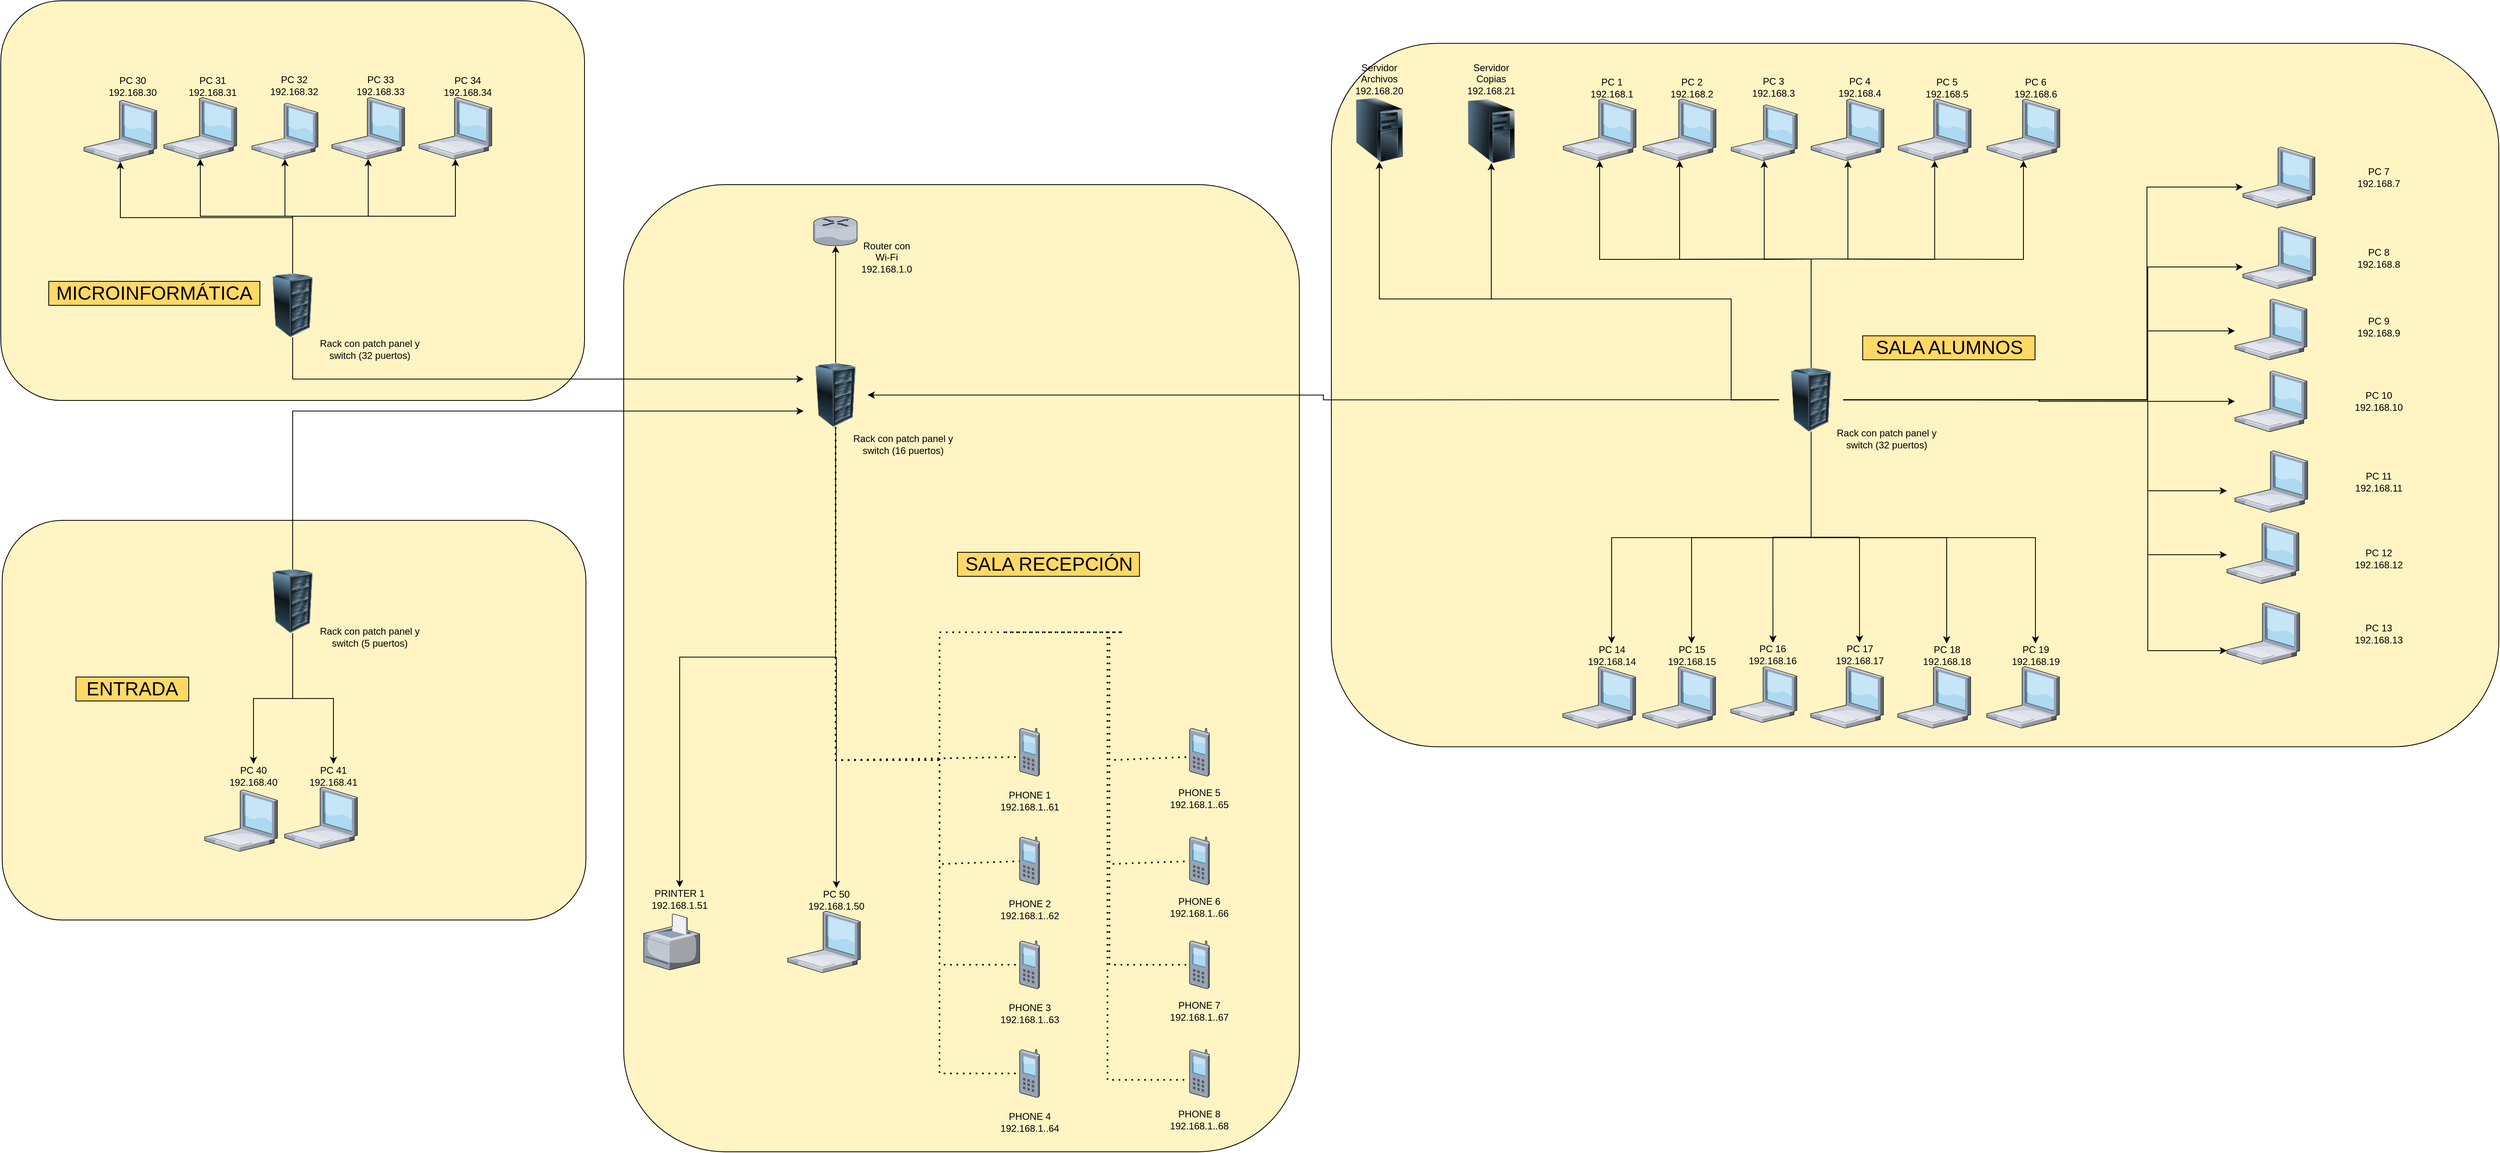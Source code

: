 <mxfile version="22.1.17" type="device">
  <diagram name="Page-1" id="822b0af5-4adb-64df-f703-e8dfc1f81529">
    <mxGraphModel dx="7616" dy="3286" grid="1" gridSize="10" guides="1" tooltips="1" connect="1" arrows="1" fold="1" page="1" pageScale="1" pageWidth="1100" pageHeight="850" background="none" math="0" shadow="0">
      <root>
        <mxCell id="0" />
        <mxCell id="1" parent="0" />
        <mxCell id="_vD9ttKoIvzyoLe7udzj-209" value="" style="rounded=1;whiteSpace=wrap;html=1;fillColor=#FFF4C3;" vertex="1" parent="1">
          <mxGeometry x="90" y="-176.75" width="1460" height="880" as="geometry" />
        </mxCell>
        <mxCell id="_vD9ttKoIvzyoLe7udzj-208" value="" style="rounded=1;whiteSpace=wrap;html=1;fillColor=#FFF4C3;" vertex="1" parent="1">
          <mxGeometry x="-795" width="845" height="1210" as="geometry" />
        </mxCell>
        <mxCell id="_vD9ttKoIvzyoLe7udzj-206" value="" style="rounded=1;whiteSpace=wrap;html=1;fillColor=#FFF4C3;" vertex="1" parent="1">
          <mxGeometry x="-1572.27" y="420" width="730" height="500" as="geometry" />
        </mxCell>
        <mxCell id="_vD9ttKoIvzyoLe7udzj-204" value="" style="rounded=1;whiteSpace=wrap;html=1;fillColor=#FFF4C3;" vertex="1" parent="1">
          <mxGeometry x="-1574" y="-230" width="730" height="500" as="geometry" />
        </mxCell>
        <mxCell id="_vD9ttKoIvzyoLe7udzj-10" value="" style="verticalLabelPosition=bottom;sketch=0;aspect=fixed;html=1;verticalAlign=top;strokeColor=none;align=center;outlineConnect=0;shape=mxgraph.citrix.laptop_1;" vertex="1" parent="1">
          <mxGeometry x="380" y="-107" width="91" height="77" as="geometry" />
        </mxCell>
        <mxCell id="_vD9ttKoIvzyoLe7udzj-11" value="" style="verticalLabelPosition=bottom;sketch=0;aspect=fixed;html=1;verticalAlign=top;strokeColor=none;align=center;outlineConnect=0;shape=mxgraph.citrix.laptop_1;" vertex="1" parent="1">
          <mxGeometry x="480" y="-107" width="91" height="77" as="geometry" />
        </mxCell>
        <mxCell id="_vD9ttKoIvzyoLe7udzj-12" value="" style="verticalLabelPosition=bottom;sketch=0;aspect=fixed;html=1;verticalAlign=top;strokeColor=none;align=center;outlineConnect=0;shape=mxgraph.citrix.laptop_1;" vertex="1" parent="1">
          <mxGeometry x="690" y="-107" width="91" height="77" as="geometry" />
        </mxCell>
        <mxCell id="_vD9ttKoIvzyoLe7udzj-13" value="" style="verticalLabelPosition=bottom;sketch=0;aspect=fixed;html=1;verticalAlign=top;strokeColor=none;align=center;outlineConnect=0;shape=mxgraph.citrix.laptop_1;" vertex="1" parent="1">
          <mxGeometry x="590" y="-100" width="82.73" height="70" as="geometry" />
        </mxCell>
        <mxCell id="_vD9ttKoIvzyoLe7udzj-14" value="" style="verticalLabelPosition=bottom;sketch=0;aspect=fixed;html=1;verticalAlign=top;strokeColor=none;align=center;outlineConnect=0;shape=mxgraph.citrix.laptop_1;" vertex="1" parent="1">
          <mxGeometry x="799" y="-107" width="91" height="77" as="geometry" />
        </mxCell>
        <mxCell id="_vD9ttKoIvzyoLe7udzj-15" value="" style="verticalLabelPosition=bottom;sketch=0;aspect=fixed;html=1;verticalAlign=top;strokeColor=none;align=center;outlineConnect=0;shape=mxgraph.citrix.laptop_1;" vertex="1" parent="1">
          <mxGeometry x="910" y="-107" width="91" height="77" as="geometry" />
        </mxCell>
        <mxCell id="_vD9ttKoIvzyoLe7udzj-16" value="" style="verticalLabelPosition=bottom;sketch=0;aspect=fixed;html=1;verticalAlign=top;strokeColor=none;align=center;outlineConnect=0;shape=mxgraph.citrix.laptop_1;" vertex="1" parent="1">
          <mxGeometry x="1220" y="143" width="90" height="76.15" as="geometry" />
        </mxCell>
        <mxCell id="_vD9ttKoIvzyoLe7udzj-17" value="" style="verticalLabelPosition=bottom;sketch=0;aspect=fixed;html=1;verticalAlign=top;strokeColor=none;align=center;outlineConnect=0;shape=mxgraph.citrix.laptop_1;" vertex="1" parent="1">
          <mxGeometry x="1230" y="53" width="91" height="77" as="geometry" />
        </mxCell>
        <mxCell id="_vD9ttKoIvzyoLe7udzj-18" value="" style="verticalLabelPosition=bottom;sketch=0;aspect=fixed;html=1;verticalAlign=top;strokeColor=none;align=center;outlineConnect=0;shape=mxgraph.citrix.laptop_1;" vertex="1" parent="1">
          <mxGeometry x="1230" y="-47" width="90" height="76.15" as="geometry" />
        </mxCell>
        <mxCell id="_vD9ttKoIvzyoLe7udzj-19" value="" style="verticalLabelPosition=bottom;sketch=0;aspect=fixed;html=1;verticalAlign=top;strokeColor=none;align=center;outlineConnect=0;shape=mxgraph.citrix.laptop_1;" vertex="1" parent="1">
          <mxGeometry x="1210" y="523" width="91" height="77" as="geometry" />
        </mxCell>
        <mxCell id="_vD9ttKoIvzyoLe7udzj-20" value="" style="verticalLabelPosition=bottom;sketch=0;aspect=fixed;html=1;verticalAlign=top;strokeColor=none;align=center;outlineConnect=0;shape=mxgraph.citrix.laptop_1;" vertex="1" parent="1">
          <mxGeometry x="1210" y="423" width="90" height="76.15" as="geometry" />
        </mxCell>
        <mxCell id="_vD9ttKoIvzyoLe7udzj-21" value="" style="verticalLabelPosition=bottom;sketch=0;aspect=fixed;html=1;verticalAlign=top;strokeColor=none;align=center;outlineConnect=0;shape=mxgraph.citrix.laptop_1;" vertex="1" parent="1">
          <mxGeometry x="1220" y="333" width="91" height="77" as="geometry" />
        </mxCell>
        <mxCell id="_vD9ttKoIvzyoLe7udzj-22" value="" style="verticalLabelPosition=bottom;sketch=0;aspect=fixed;html=1;verticalAlign=top;strokeColor=none;align=center;outlineConnect=0;shape=mxgraph.citrix.laptop_1;" vertex="1" parent="1">
          <mxGeometry x="1220" y="233" width="90" height="76.15" as="geometry" />
        </mxCell>
        <mxCell id="_vD9ttKoIvzyoLe7udzj-50" style="edgeStyle=orthogonalEdgeStyle;rounded=0;orthogonalLoop=1;jettySize=auto;html=1;exitX=0.5;exitY=0;exitDx=0;exitDy=0;" edge="1" parent="1" target="_vD9ttKoIvzyoLe7udzj-10">
          <mxGeometry relative="1" as="geometry">
            <mxPoint x="693.23" y="93" as="sourcePoint" />
          </mxGeometry>
        </mxCell>
        <mxCell id="_vD9ttKoIvzyoLe7udzj-51" style="edgeStyle=orthogonalEdgeStyle;rounded=0;orthogonalLoop=1;jettySize=auto;html=1;exitX=0.5;exitY=0;exitDx=0;exitDy=0;" edge="1" parent="1" target="_vD9ttKoIvzyoLe7udzj-11">
          <mxGeometry relative="1" as="geometry">
            <mxPoint x="693.23" y="93" as="sourcePoint" />
          </mxGeometry>
        </mxCell>
        <mxCell id="_vD9ttKoIvzyoLe7udzj-53" style="edgeStyle=orthogonalEdgeStyle;rounded=0;orthogonalLoop=1;jettySize=auto;html=1;exitX=0.5;exitY=0;exitDx=0;exitDy=0;" edge="1" parent="1" target="_vD9ttKoIvzyoLe7udzj-13">
          <mxGeometry relative="1" as="geometry">
            <mxPoint x="693.23" y="93" as="sourcePoint" />
          </mxGeometry>
        </mxCell>
        <mxCell id="_vD9ttKoIvzyoLe7udzj-55" style="edgeStyle=orthogonalEdgeStyle;rounded=0;orthogonalLoop=1;jettySize=auto;html=1;exitX=0.5;exitY=0;exitDx=0;exitDy=0;" edge="1" parent="1" target="_vD9ttKoIvzyoLe7udzj-14">
          <mxGeometry relative="1" as="geometry">
            <mxPoint x="693.23" y="93" as="sourcePoint" />
          </mxGeometry>
        </mxCell>
        <mxCell id="_vD9ttKoIvzyoLe7udzj-56" style="edgeStyle=orthogonalEdgeStyle;rounded=0;orthogonalLoop=1;jettySize=auto;html=1;exitX=0.5;exitY=0;exitDx=0;exitDy=0;" edge="1" parent="1" target="_vD9ttKoIvzyoLe7udzj-15">
          <mxGeometry relative="1" as="geometry">
            <mxPoint x="693.23" y="93" as="sourcePoint" />
          </mxGeometry>
        </mxCell>
        <mxCell id="_vD9ttKoIvzyoLe7udzj-25" value="PC 1&lt;br&gt;192.168.1" style="text;html=1;strokeColor=none;fillColor=none;align=center;verticalAlign=middle;whiteSpace=wrap;rounded=0;" vertex="1" parent="1">
          <mxGeometry x="411" y="-136" width="60" height="30" as="geometry" />
        </mxCell>
        <mxCell id="_vD9ttKoIvzyoLe7udzj-26" value="PC 2&lt;br&gt;192.168.2" style="text;html=1;strokeColor=none;fillColor=none;align=center;verticalAlign=middle;whiteSpace=wrap;rounded=0;" vertex="1" parent="1">
          <mxGeometry x="511" y="-136" width="60" height="30" as="geometry" />
        </mxCell>
        <mxCell id="_vD9ttKoIvzyoLe7udzj-27" value="PC 3&lt;br&gt;192.168.3" style="text;html=1;strokeColor=none;fillColor=none;align=center;verticalAlign=middle;whiteSpace=wrap;rounded=0;" vertex="1" parent="1">
          <mxGeometry x="612.73" y="-137" width="60" height="30" as="geometry" />
        </mxCell>
        <mxCell id="_vD9ttKoIvzyoLe7udzj-28" value="PC 4&lt;br&gt;192.168.4" style="text;html=1;strokeColor=none;fillColor=none;align=center;verticalAlign=middle;whiteSpace=wrap;rounded=0;" vertex="1" parent="1">
          <mxGeometry x="721" y="-137" width="60" height="30" as="geometry" />
        </mxCell>
        <mxCell id="_vD9ttKoIvzyoLe7udzj-29" value="PC 5&lt;br&gt;192.168.5" style="text;html=1;strokeColor=none;fillColor=none;align=center;verticalAlign=middle;whiteSpace=wrap;rounded=0;" vertex="1" parent="1">
          <mxGeometry x="830" y="-136" width="60" height="30" as="geometry" />
        </mxCell>
        <mxCell id="_vD9ttKoIvzyoLe7udzj-30" value="PC 6&lt;br&gt;192.168.6" style="text;html=1;strokeColor=none;fillColor=none;align=center;verticalAlign=middle;whiteSpace=wrap;rounded=0;" vertex="1" parent="1">
          <mxGeometry x="941" y="-136" width="60" height="30" as="geometry" />
        </mxCell>
        <mxCell id="_vD9ttKoIvzyoLe7udzj-31" value="" style="verticalLabelPosition=bottom;sketch=0;aspect=fixed;html=1;verticalAlign=top;strokeColor=none;align=center;outlineConnect=0;shape=mxgraph.citrix.laptop_1;" vertex="1" parent="1">
          <mxGeometry x="379.5" y="603" width="91" height="77" as="geometry" />
        </mxCell>
        <mxCell id="_vD9ttKoIvzyoLe7udzj-32" value="" style="verticalLabelPosition=bottom;sketch=0;aspect=fixed;html=1;verticalAlign=top;strokeColor=none;align=center;outlineConnect=0;shape=mxgraph.citrix.laptop_1;" vertex="1" parent="1">
          <mxGeometry x="479.5" y="603" width="91" height="77" as="geometry" />
        </mxCell>
        <mxCell id="_vD9ttKoIvzyoLe7udzj-33" value="" style="verticalLabelPosition=bottom;sketch=0;aspect=fixed;html=1;verticalAlign=top;strokeColor=none;align=center;outlineConnect=0;shape=mxgraph.citrix.laptop_1;" vertex="1" parent="1">
          <mxGeometry x="689.5" y="603" width="91" height="77" as="geometry" />
        </mxCell>
        <mxCell id="_vD9ttKoIvzyoLe7udzj-34" value="" style="verticalLabelPosition=bottom;sketch=0;aspect=fixed;html=1;verticalAlign=top;strokeColor=none;align=center;outlineConnect=0;shape=mxgraph.citrix.laptop_1;" vertex="1" parent="1">
          <mxGeometry x="589.5" y="603" width="82.73" height="70" as="geometry" />
        </mxCell>
        <mxCell id="_vD9ttKoIvzyoLe7udzj-35" value="" style="verticalLabelPosition=bottom;sketch=0;aspect=fixed;html=1;verticalAlign=top;strokeColor=none;align=center;outlineConnect=0;shape=mxgraph.citrix.laptop_1;" vertex="1" parent="1">
          <mxGeometry x="798.5" y="603" width="91" height="77" as="geometry" />
        </mxCell>
        <mxCell id="_vD9ttKoIvzyoLe7udzj-36" value="" style="verticalLabelPosition=bottom;sketch=0;aspect=fixed;html=1;verticalAlign=top;strokeColor=none;align=center;outlineConnect=0;shape=mxgraph.citrix.laptop_1;" vertex="1" parent="1">
          <mxGeometry x="909.5" y="603" width="91" height="77" as="geometry" />
        </mxCell>
        <mxCell id="_vD9ttKoIvzyoLe7udzj-37" value="PC 14&lt;br&gt;192.168.14" style="text;html=1;strokeColor=none;fillColor=none;align=center;verticalAlign=middle;whiteSpace=wrap;rounded=0;" vertex="1" parent="1">
          <mxGeometry x="410.5" y="574" width="60" height="30" as="geometry" />
        </mxCell>
        <mxCell id="_vD9ttKoIvzyoLe7udzj-38" value="PC 15&lt;br&gt;192.168.15" style="text;html=1;strokeColor=none;fillColor=none;align=center;verticalAlign=middle;whiteSpace=wrap;rounded=0;" vertex="1" parent="1">
          <mxGeometry x="510.5" y="574" width="60" height="30" as="geometry" />
        </mxCell>
        <mxCell id="_vD9ttKoIvzyoLe7udzj-39" value="PC 16&lt;br&gt;192.168.16" style="text;html=1;strokeColor=none;fillColor=none;align=center;verticalAlign=middle;whiteSpace=wrap;rounded=0;" vertex="1" parent="1">
          <mxGeometry x="612.23" y="573" width="60" height="30" as="geometry" />
        </mxCell>
        <mxCell id="_vD9ttKoIvzyoLe7udzj-40" value="PC 17&lt;br&gt;192.168.17" style="text;html=1;strokeColor=none;fillColor=none;align=center;verticalAlign=middle;whiteSpace=wrap;rounded=0;" vertex="1" parent="1">
          <mxGeometry x="720.5" y="573" width="60" height="30" as="geometry" />
        </mxCell>
        <mxCell id="_vD9ttKoIvzyoLe7udzj-41" value="PC 18&lt;br&gt;192.168.18" style="text;html=1;strokeColor=none;fillColor=none;align=center;verticalAlign=middle;whiteSpace=wrap;rounded=0;" vertex="1" parent="1">
          <mxGeometry x="829.5" y="574" width="60" height="30" as="geometry" />
        </mxCell>
        <mxCell id="_vD9ttKoIvzyoLe7udzj-42" value="PC 19&lt;br&gt;192.168.19" style="text;html=1;strokeColor=none;fillColor=none;align=center;verticalAlign=middle;whiteSpace=wrap;rounded=0;" vertex="1" parent="1">
          <mxGeometry x="940.5" y="574" width="60" height="30" as="geometry" />
        </mxCell>
        <mxCell id="_vD9ttKoIvzyoLe7udzj-43" value="PC 7&lt;br&gt;192.168.7" style="text;html=1;strokeColor=none;fillColor=none;align=center;verticalAlign=middle;whiteSpace=wrap;rounded=0;" vertex="1" parent="1">
          <mxGeometry x="1370" y="-23.93" width="60" height="30" as="geometry" />
        </mxCell>
        <mxCell id="_vD9ttKoIvzyoLe7udzj-44" value="PC 8&lt;br&gt;192.168.8" style="text;html=1;strokeColor=none;fillColor=none;align=center;verticalAlign=middle;whiteSpace=wrap;rounded=0;" vertex="1" parent="1">
          <mxGeometry x="1370" y="76.5" width="60" height="30" as="geometry" />
        </mxCell>
        <mxCell id="_vD9ttKoIvzyoLe7udzj-45" value="PC 9&lt;br&gt;192.168.9" style="text;html=1;strokeColor=none;fillColor=none;align=center;verticalAlign=middle;whiteSpace=wrap;rounded=0;" vertex="1" parent="1">
          <mxGeometry x="1370" y="163" width="60" height="30" as="geometry" />
        </mxCell>
        <mxCell id="_vD9ttKoIvzyoLe7udzj-46" value="PC 10&lt;br&gt;192.168.10" style="text;html=1;strokeColor=none;fillColor=none;align=center;verticalAlign=middle;whiteSpace=wrap;rounded=0;" vertex="1" parent="1">
          <mxGeometry x="1370" y="256.07" width="60" height="30" as="geometry" />
        </mxCell>
        <mxCell id="_vD9ttKoIvzyoLe7udzj-47" value="PC 11&lt;br&gt;192.168.11" style="text;html=1;strokeColor=none;fillColor=none;align=center;verticalAlign=middle;whiteSpace=wrap;rounded=0;" vertex="1" parent="1">
          <mxGeometry x="1370" y="356.5" width="60" height="30" as="geometry" />
        </mxCell>
        <mxCell id="_vD9ttKoIvzyoLe7udzj-48" value="PC 12&lt;br&gt;192.168.12" style="text;html=1;strokeColor=none;fillColor=none;align=center;verticalAlign=middle;whiteSpace=wrap;rounded=0;" vertex="1" parent="1">
          <mxGeometry x="1370" y="453" width="60" height="30" as="geometry" />
        </mxCell>
        <mxCell id="_vD9ttKoIvzyoLe7udzj-49" value="PC 13&lt;br&gt;192.168.13" style="text;html=1;strokeColor=none;fillColor=none;align=center;verticalAlign=middle;whiteSpace=wrap;rounded=0;" vertex="1" parent="1">
          <mxGeometry x="1370" y="546.5" width="60" height="30" as="geometry" />
        </mxCell>
        <mxCell id="_vD9ttKoIvzyoLe7udzj-57" value="" style="image;html=1;image=img/lib/clip_art/computers/Server_Tower_128x128.png" vertex="1" parent="1">
          <mxGeometry x="250" y="-107" width="80" height="80" as="geometry" />
        </mxCell>
        <mxCell id="_vD9ttKoIvzyoLe7udzj-58" value="" style="image;html=1;image=img/lib/clip_art/computers/Server_Tower_128x128.png" vertex="1" parent="1">
          <mxGeometry x="110" y="-108.5" width="80" height="80" as="geometry" />
        </mxCell>
        <mxCell id="_vD9ttKoIvzyoLe7udzj-61" style="edgeStyle=orthogonalEdgeStyle;rounded=0;orthogonalLoop=1;jettySize=auto;html=1;exitX=0.5;exitY=0;exitDx=0;exitDy=0;" edge="1" parent="1" source="_vD9ttKoIvzyoLe7udzj-60" target="_vD9ttKoIvzyoLe7udzj-12">
          <mxGeometry relative="1" as="geometry">
            <Array as="points">
              <mxPoint x="690" y="93" />
              <mxPoint x="736" y="93" />
            </Array>
          </mxGeometry>
        </mxCell>
        <mxCell id="_vD9ttKoIvzyoLe7udzj-64" style="edgeStyle=orthogonalEdgeStyle;rounded=0;orthogonalLoop=1;jettySize=auto;html=1;exitX=1;exitY=0.5;exitDx=0;exitDy=0;" edge="1" parent="1" source="_vD9ttKoIvzyoLe7udzj-60" target="_vD9ttKoIvzyoLe7udzj-22">
          <mxGeometry relative="1" as="geometry" />
        </mxCell>
        <mxCell id="_vD9ttKoIvzyoLe7udzj-65" style="edgeStyle=orthogonalEdgeStyle;rounded=0;orthogonalLoop=1;jettySize=auto;html=1;exitX=1;exitY=0.5;exitDx=0;exitDy=0;" edge="1" parent="1" source="_vD9ttKoIvzyoLe7udzj-60" target="_vD9ttKoIvzyoLe7udzj-16">
          <mxGeometry relative="1" as="geometry">
            <mxPoint x="1140" y="173" as="targetPoint" />
            <Array as="points">
              <mxPoint x="1111" y="269" />
              <mxPoint x="1111" y="183" />
            </Array>
          </mxGeometry>
        </mxCell>
        <mxCell id="_vD9ttKoIvzyoLe7udzj-66" style="edgeStyle=orthogonalEdgeStyle;rounded=0;orthogonalLoop=1;jettySize=auto;html=1;exitX=1;exitY=0.5;exitDx=0;exitDy=0;" edge="1" parent="1" source="_vD9ttKoIvzyoLe7udzj-60" target="_vD9ttKoIvzyoLe7udzj-18">
          <mxGeometry relative="1" as="geometry">
            <mxPoint x="1110" y="3" as="targetPoint" />
            <Array as="points">
              <mxPoint x="1110" y="269" />
              <mxPoint x="1110" y="3" />
            </Array>
          </mxGeometry>
        </mxCell>
        <mxCell id="_vD9ttKoIvzyoLe7udzj-67" style="edgeStyle=orthogonalEdgeStyle;rounded=0;orthogonalLoop=1;jettySize=auto;html=1;exitX=1;exitY=0.5;exitDx=0;exitDy=0;" edge="1" parent="1" source="_vD9ttKoIvzyoLe7udzj-60" target="_vD9ttKoIvzyoLe7udzj-17">
          <mxGeometry relative="1" as="geometry">
            <mxPoint x="1110" y="103" as="targetPoint" />
            <Array as="points">
              <mxPoint x="1111" y="269" />
              <mxPoint x="1111" y="103" />
            </Array>
          </mxGeometry>
        </mxCell>
        <mxCell id="_vD9ttKoIvzyoLe7udzj-68" style="edgeStyle=orthogonalEdgeStyle;rounded=0;orthogonalLoop=1;jettySize=auto;html=1;exitX=1;exitY=0.5;exitDx=0;exitDy=0;" edge="1" parent="1" source="_vD9ttKoIvzyoLe7udzj-60" target="_vD9ttKoIvzyoLe7udzj-19">
          <mxGeometry relative="1" as="geometry">
            <mxPoint x="1110" y="583" as="targetPoint" />
            <Array as="points">
              <mxPoint x="1111" y="269" />
              <mxPoint x="1111" y="583" />
            </Array>
          </mxGeometry>
        </mxCell>
        <mxCell id="_vD9ttKoIvzyoLe7udzj-69" style="edgeStyle=orthogonalEdgeStyle;rounded=0;orthogonalLoop=1;jettySize=auto;html=1;exitX=1;exitY=0.5;exitDx=0;exitDy=0;" edge="1" parent="1" source="_vD9ttKoIvzyoLe7udzj-60" target="_vD9ttKoIvzyoLe7udzj-20">
          <mxGeometry relative="1" as="geometry">
            <mxPoint x="1110" y="463" as="targetPoint" />
            <Array as="points">
              <mxPoint x="1111" y="269" />
              <mxPoint x="1111" y="463" />
            </Array>
          </mxGeometry>
        </mxCell>
        <mxCell id="_vD9ttKoIvzyoLe7udzj-70" style="edgeStyle=orthogonalEdgeStyle;rounded=0;orthogonalLoop=1;jettySize=auto;html=1;exitX=1;exitY=0.5;exitDx=0;exitDy=0;" edge="1" parent="1" source="_vD9ttKoIvzyoLe7udzj-60">
          <mxGeometry relative="1" as="geometry">
            <mxPoint x="1210" y="383" as="targetPoint" />
            <Array as="points">
              <mxPoint x="1111" y="269" />
              <mxPoint x="1111" y="383" />
            </Array>
          </mxGeometry>
        </mxCell>
        <mxCell id="_vD9ttKoIvzyoLe7udzj-71" style="edgeStyle=orthogonalEdgeStyle;rounded=0;orthogonalLoop=1;jettySize=auto;html=1;entryX=0.5;entryY=0;entryDx=0;entryDy=0;" edge="1" parent="1" source="_vD9ttKoIvzyoLe7udzj-60" target="_vD9ttKoIvzyoLe7udzj-39">
          <mxGeometry relative="1" as="geometry" />
        </mxCell>
        <mxCell id="_vD9ttKoIvzyoLe7udzj-72" style="edgeStyle=orthogonalEdgeStyle;rounded=0;orthogonalLoop=1;jettySize=auto;html=1;exitX=0.5;exitY=1;exitDx=0;exitDy=0;entryX=0.5;entryY=0;entryDx=0;entryDy=0;" edge="1" parent="1" source="_vD9ttKoIvzyoLe7udzj-60" target="_vD9ttKoIvzyoLe7udzj-40">
          <mxGeometry relative="1" as="geometry" />
        </mxCell>
        <mxCell id="_vD9ttKoIvzyoLe7udzj-73" style="edgeStyle=orthogonalEdgeStyle;rounded=0;orthogonalLoop=1;jettySize=auto;html=1;exitX=0.5;exitY=1;exitDx=0;exitDy=0;entryX=0.5;entryY=0;entryDx=0;entryDy=0;" edge="1" parent="1" source="_vD9ttKoIvzyoLe7udzj-60" target="_vD9ttKoIvzyoLe7udzj-41">
          <mxGeometry relative="1" as="geometry" />
        </mxCell>
        <mxCell id="_vD9ttKoIvzyoLe7udzj-74" style="edgeStyle=orthogonalEdgeStyle;rounded=0;orthogonalLoop=1;jettySize=auto;html=1;exitX=0.5;exitY=1;exitDx=0;exitDy=0;entryX=0.5;entryY=0;entryDx=0;entryDy=0;" edge="1" parent="1" source="_vD9ttKoIvzyoLe7udzj-60" target="_vD9ttKoIvzyoLe7udzj-42">
          <mxGeometry relative="1" as="geometry" />
        </mxCell>
        <mxCell id="_vD9ttKoIvzyoLe7udzj-75" style="edgeStyle=orthogonalEdgeStyle;rounded=0;orthogonalLoop=1;jettySize=auto;html=1;exitX=0.5;exitY=1;exitDx=0;exitDy=0;entryX=0.5;entryY=0;entryDx=0;entryDy=0;" edge="1" parent="1" source="_vD9ttKoIvzyoLe7udzj-60" target="_vD9ttKoIvzyoLe7udzj-38">
          <mxGeometry relative="1" as="geometry" />
        </mxCell>
        <mxCell id="_vD9ttKoIvzyoLe7udzj-76" style="edgeStyle=orthogonalEdgeStyle;rounded=0;orthogonalLoop=1;jettySize=auto;html=1;exitX=0.5;exitY=1;exitDx=0;exitDy=0;entryX=0.5;entryY=0;entryDx=0;entryDy=0;" edge="1" parent="1" source="_vD9ttKoIvzyoLe7udzj-60" target="_vD9ttKoIvzyoLe7udzj-37">
          <mxGeometry relative="1" as="geometry" />
        </mxCell>
        <mxCell id="_vD9ttKoIvzyoLe7udzj-79" style="edgeStyle=orthogonalEdgeStyle;rounded=0;orthogonalLoop=1;jettySize=auto;html=1;exitX=0;exitY=0.5;exitDx=0;exitDy=0;entryX=0.5;entryY=1;entryDx=0;entryDy=0;" edge="1" parent="1" source="_vD9ttKoIvzyoLe7udzj-60" target="_vD9ttKoIvzyoLe7udzj-57">
          <mxGeometry relative="1" as="geometry">
            <Array as="points">
              <mxPoint x="590" y="269" />
              <mxPoint x="590" y="143" />
              <mxPoint x="290" y="143" />
            </Array>
          </mxGeometry>
        </mxCell>
        <mxCell id="_vD9ttKoIvzyoLe7udzj-80" style="edgeStyle=orthogonalEdgeStyle;rounded=0;orthogonalLoop=1;jettySize=auto;html=1;exitX=0;exitY=0.5;exitDx=0;exitDy=0;entryX=0.5;entryY=1;entryDx=0;entryDy=0;" edge="1" parent="1" source="_vD9ttKoIvzyoLe7udzj-60" target="_vD9ttKoIvzyoLe7udzj-58">
          <mxGeometry relative="1" as="geometry">
            <Array as="points">
              <mxPoint x="590" y="269" />
              <mxPoint x="590" y="143" />
              <mxPoint x="150" y="143" />
            </Array>
          </mxGeometry>
        </mxCell>
        <mxCell id="_vD9ttKoIvzyoLe7udzj-196" style="edgeStyle=orthogonalEdgeStyle;rounded=0;orthogonalLoop=1;jettySize=auto;html=1;exitX=0;exitY=0.5;exitDx=0;exitDy=0;entryX=1;entryY=0.5;entryDx=0;entryDy=0;" edge="1" parent="1" source="_vD9ttKoIvzyoLe7udzj-60" target="_vD9ttKoIvzyoLe7udzj-123">
          <mxGeometry relative="1" as="geometry" />
        </mxCell>
        <mxCell id="_vD9ttKoIvzyoLe7udzj-60" value="" style="image;html=1;image=img/lib/clip_art/computers/Server_Rack_128x128.png" vertex="1" parent="1">
          <mxGeometry x="650" y="229.15" width="80" height="80" as="geometry" />
        </mxCell>
        <mxCell id="_vD9ttKoIvzyoLe7udzj-77" value="Servidor Archivos&lt;br&gt;192.168.20" style="text;html=1;strokeColor=none;fillColor=none;align=center;verticalAlign=middle;whiteSpace=wrap;rounded=0;" vertex="1" parent="1">
          <mxGeometry x="120" y="-147" width="60" height="30" as="geometry" />
        </mxCell>
        <mxCell id="_vD9ttKoIvzyoLe7udzj-78" value="Servidor Copias&lt;br&gt;192.168.21" style="text;html=1;strokeColor=none;fillColor=none;align=center;verticalAlign=middle;whiteSpace=wrap;rounded=0;" vertex="1" parent="1">
          <mxGeometry x="260" y="-147" width="60" height="30" as="geometry" />
        </mxCell>
        <mxCell id="_vD9ttKoIvzyoLe7udzj-81" value="Rack con patch panel y switch (32 puertos)" style="text;html=1;strokeColor=none;fillColor=none;align=center;verticalAlign=middle;whiteSpace=wrap;rounded=0;" vertex="1" parent="1">
          <mxGeometry x="720" y="303" width="129" height="30" as="geometry" />
        </mxCell>
        <mxCell id="_vD9ttKoIvzyoLe7udzj-102" style="edgeStyle=orthogonalEdgeStyle;rounded=0;orthogonalLoop=1;jettySize=auto;html=1;exitX=0.5;exitY=0;exitDx=0;exitDy=0;" edge="1" parent="1" source="_vD9ttKoIvzyoLe7udzj-82" target="_vD9ttKoIvzyoLe7udzj-101">
          <mxGeometry relative="1" as="geometry" />
        </mxCell>
        <mxCell id="_vD9ttKoIvzyoLe7udzj-103" style="edgeStyle=orthogonalEdgeStyle;rounded=0;orthogonalLoop=1;jettySize=auto;html=1;exitX=0.5;exitY=0;exitDx=0;exitDy=0;" edge="1" parent="1" source="_vD9ttKoIvzyoLe7udzj-82" target="_vD9ttKoIvzyoLe7udzj-83">
          <mxGeometry relative="1" as="geometry" />
        </mxCell>
        <mxCell id="_vD9ttKoIvzyoLe7udzj-104" style="edgeStyle=orthogonalEdgeStyle;rounded=0;orthogonalLoop=1;jettySize=auto;html=1;exitX=0.5;exitY=0;exitDx=0;exitDy=0;" edge="1" parent="1" source="_vD9ttKoIvzyoLe7udzj-82" target="_vD9ttKoIvzyoLe7udzj-85">
          <mxGeometry relative="1" as="geometry" />
        </mxCell>
        <mxCell id="_vD9ttKoIvzyoLe7udzj-105" style="edgeStyle=orthogonalEdgeStyle;rounded=0;orthogonalLoop=1;jettySize=auto;html=1;exitX=0.5;exitY=0;exitDx=0;exitDy=0;" edge="1" parent="1" source="_vD9ttKoIvzyoLe7udzj-82" target="_vD9ttKoIvzyoLe7udzj-84">
          <mxGeometry relative="1" as="geometry" />
        </mxCell>
        <mxCell id="_vD9ttKoIvzyoLe7udzj-106" style="edgeStyle=orthogonalEdgeStyle;rounded=0;orthogonalLoop=1;jettySize=auto;html=1;exitX=0.5;exitY=0;exitDx=0;exitDy=0;" edge="1" parent="1" source="_vD9ttKoIvzyoLe7udzj-82" target="_vD9ttKoIvzyoLe7udzj-86">
          <mxGeometry relative="1" as="geometry" />
        </mxCell>
        <mxCell id="_vD9ttKoIvzyoLe7udzj-202" style="edgeStyle=orthogonalEdgeStyle;rounded=0;orthogonalLoop=1;jettySize=auto;html=1;exitX=0.5;exitY=1;exitDx=0;exitDy=0;entryX=0;entryY=0.25;entryDx=0;entryDy=0;" edge="1" parent="1" source="_vD9ttKoIvzyoLe7udzj-82" target="_vD9ttKoIvzyoLe7udzj-123">
          <mxGeometry relative="1" as="geometry" />
        </mxCell>
        <mxCell id="_vD9ttKoIvzyoLe7udzj-82" value="" style="image;html=1;image=img/lib/clip_art/computers/Server_Rack_128x128.png" vertex="1" parent="1">
          <mxGeometry x="-1249" y="111.0" width="80" height="80" as="geometry" />
        </mxCell>
        <mxCell id="_vD9ttKoIvzyoLe7udzj-83" value="" style="verticalLabelPosition=bottom;sketch=0;aspect=fixed;html=1;verticalAlign=top;strokeColor=none;align=center;outlineConnect=0;shape=mxgraph.citrix.laptop_1;" vertex="1" parent="1">
          <mxGeometry x="-1370" y="-109" width="91" height="77" as="geometry" />
        </mxCell>
        <mxCell id="_vD9ttKoIvzyoLe7udzj-84" value="" style="verticalLabelPosition=bottom;sketch=0;aspect=fixed;html=1;verticalAlign=top;strokeColor=none;align=center;outlineConnect=0;shape=mxgraph.citrix.laptop_1;" vertex="1" parent="1">
          <mxGeometry x="-1160" y="-109" width="91" height="77" as="geometry" />
        </mxCell>
        <mxCell id="_vD9ttKoIvzyoLe7udzj-85" value="" style="verticalLabelPosition=bottom;sketch=0;aspect=fixed;html=1;verticalAlign=top;strokeColor=none;align=center;outlineConnect=0;shape=mxgraph.citrix.laptop_1;" vertex="1" parent="1">
          <mxGeometry x="-1260" y="-102" width="82.73" height="70" as="geometry" />
        </mxCell>
        <mxCell id="_vD9ttKoIvzyoLe7udzj-86" value="" style="verticalLabelPosition=bottom;sketch=0;aspect=fixed;html=1;verticalAlign=top;strokeColor=none;align=center;outlineConnect=0;shape=mxgraph.citrix.laptop_1;" vertex="1" parent="1">
          <mxGeometry x="-1051" y="-109" width="91" height="77" as="geometry" />
        </mxCell>
        <mxCell id="_vD9ttKoIvzyoLe7udzj-87" value="PC 30&lt;br&gt;192.168.30" style="text;html=1;strokeColor=none;fillColor=none;align=center;verticalAlign=middle;whiteSpace=wrap;rounded=0;" vertex="1" parent="1">
          <mxGeometry x="-1439" y="-138" width="60" height="30" as="geometry" />
        </mxCell>
        <mxCell id="_vD9ttKoIvzyoLe7udzj-88" value="PC 31&lt;br&gt;192.168.31" style="text;html=1;strokeColor=none;fillColor=none;align=center;verticalAlign=middle;whiteSpace=wrap;rounded=0;" vertex="1" parent="1">
          <mxGeometry x="-1339" y="-138" width="60" height="30" as="geometry" />
        </mxCell>
        <mxCell id="_vD9ttKoIvzyoLe7udzj-89" value="PC 32&lt;br&gt;192.168.32" style="text;html=1;strokeColor=none;fillColor=none;align=center;verticalAlign=middle;whiteSpace=wrap;rounded=0;" vertex="1" parent="1">
          <mxGeometry x="-1237.27" y="-139" width="60" height="30" as="geometry" />
        </mxCell>
        <mxCell id="_vD9ttKoIvzyoLe7udzj-90" value="PC 33&lt;br&gt;192.168.33" style="text;html=1;strokeColor=none;fillColor=none;align=center;verticalAlign=middle;whiteSpace=wrap;rounded=0;" vertex="1" parent="1">
          <mxGeometry x="-1129" y="-139" width="60" height="30" as="geometry" />
        </mxCell>
        <mxCell id="_vD9ttKoIvzyoLe7udzj-91" value="PC 34&lt;br&gt;192.168.34" style="text;html=1;strokeColor=none;fillColor=none;align=center;verticalAlign=middle;whiteSpace=wrap;rounded=0;" vertex="1" parent="1">
          <mxGeometry x="-1020" y="-138" width="60" height="30" as="geometry" />
        </mxCell>
        <mxCell id="_vD9ttKoIvzyoLe7udzj-101" value="" style="verticalLabelPosition=bottom;sketch=0;aspect=fixed;html=1;verticalAlign=top;strokeColor=none;align=center;outlineConnect=0;shape=mxgraph.citrix.laptop_1;" vertex="1" parent="1">
          <mxGeometry x="-1470" y="-105.5" width="91" height="77" as="geometry" />
        </mxCell>
        <mxCell id="_vD9ttKoIvzyoLe7udzj-107" value="Rack con patch panel y switch (32 puertos)" style="text;html=1;strokeColor=none;fillColor=none;align=center;verticalAlign=middle;whiteSpace=wrap;rounded=0;" vertex="1" parent="1">
          <mxGeometry x="-1177.27" y="191" width="129" height="30" as="geometry" />
        </mxCell>
        <mxCell id="_vD9ttKoIvzyoLe7udzj-108" value="&lt;font style=&quot;font-size: 24px;&quot;&gt;MICROINFORMÁTICA&lt;/font&gt;" style="text;html=1;strokeColor=#000000;fillColor=#FFD966;align=center;verticalAlign=middle;whiteSpace=wrap;rounded=0;" vertex="1" parent="1">
          <mxGeometry x="-1514" y="121" width="264" height="30" as="geometry" />
        </mxCell>
        <mxCell id="_vD9ttKoIvzyoLe7udzj-109" value="&lt;font style=&quot;font-size: 24px;&quot;&gt;SALA ALUMNOS&lt;/font&gt;" style="text;html=1;strokeColor=#000000;fillColor=#FFD966;align=center;verticalAlign=middle;whiteSpace=wrap;rounded=0;" vertex="1" parent="1">
          <mxGeometry x="754.5" y="189.15" width="215.5" height="30" as="geometry" />
        </mxCell>
        <mxCell id="_vD9ttKoIvzyoLe7udzj-111" value="" style="verticalLabelPosition=bottom;sketch=0;aspect=fixed;html=1;verticalAlign=top;strokeColor=none;align=center;outlineConnect=0;shape=mxgraph.citrix.laptop_1;" vertex="1" parent="1">
          <mxGeometry x="-1219" y="753.75" width="91" height="77" as="geometry" />
        </mxCell>
        <mxCell id="_vD9ttKoIvzyoLe7udzj-112" value="PC 40&lt;br&gt;192.168.40" style="text;html=1;strokeColor=none;fillColor=none;align=center;verticalAlign=middle;whiteSpace=wrap;rounded=0;" vertex="1" parent="1">
          <mxGeometry x="-1288" y="724.75" width="60" height="30" as="geometry" />
        </mxCell>
        <mxCell id="_vD9ttKoIvzyoLe7udzj-113" value="PC 41&lt;br&gt;192.168.41" style="text;html=1;strokeColor=none;fillColor=none;align=center;verticalAlign=middle;whiteSpace=wrap;rounded=0;" vertex="1" parent="1">
          <mxGeometry x="-1188" y="724.75" width="60" height="30" as="geometry" />
        </mxCell>
        <mxCell id="_vD9ttKoIvzyoLe7udzj-114" value="" style="verticalLabelPosition=bottom;sketch=0;aspect=fixed;html=1;verticalAlign=top;strokeColor=none;align=center;outlineConnect=0;shape=mxgraph.citrix.laptop_1;" vertex="1" parent="1">
          <mxGeometry x="-1319" y="757.25" width="91" height="77" as="geometry" />
        </mxCell>
        <mxCell id="_vD9ttKoIvzyoLe7udzj-119" style="edgeStyle=orthogonalEdgeStyle;rounded=0;orthogonalLoop=1;jettySize=auto;html=1;exitX=0.5;exitY=1;exitDx=0;exitDy=0;entryX=0.5;entryY=0;entryDx=0;entryDy=0;" edge="1" parent="1" source="_vD9ttKoIvzyoLe7udzj-118" target="_vD9ttKoIvzyoLe7udzj-112">
          <mxGeometry relative="1" as="geometry" />
        </mxCell>
        <mxCell id="_vD9ttKoIvzyoLe7udzj-120" style="edgeStyle=orthogonalEdgeStyle;rounded=0;orthogonalLoop=1;jettySize=auto;html=1;exitX=0.5;exitY=1;exitDx=0;exitDy=0;entryX=0.5;entryY=0;entryDx=0;entryDy=0;" edge="1" parent="1" source="_vD9ttKoIvzyoLe7udzj-118" target="_vD9ttKoIvzyoLe7udzj-113">
          <mxGeometry relative="1" as="geometry" />
        </mxCell>
        <mxCell id="_vD9ttKoIvzyoLe7udzj-203" style="edgeStyle=orthogonalEdgeStyle;rounded=0;orthogonalLoop=1;jettySize=auto;html=1;exitX=0.5;exitY=0;exitDx=0;exitDy=0;entryX=0;entryY=0.75;entryDx=0;entryDy=0;" edge="1" parent="1" source="_vD9ttKoIvzyoLe7udzj-118" target="_vD9ttKoIvzyoLe7udzj-123">
          <mxGeometry relative="1" as="geometry" />
        </mxCell>
        <mxCell id="_vD9ttKoIvzyoLe7udzj-118" value="" style="image;html=1;image=img/lib/clip_art/computers/Server_Rack_128x128.png" vertex="1" parent="1">
          <mxGeometry x="-1249" y="481" width="80" height="80" as="geometry" />
        </mxCell>
        <mxCell id="_vD9ttKoIvzyoLe7udzj-121" value="Rack con patch panel y switch (5 puertos)" style="text;html=1;strokeColor=none;fillColor=none;align=center;verticalAlign=middle;whiteSpace=wrap;rounded=0;" vertex="1" parent="1">
          <mxGeometry x="-1177.27" y="551" width="129" height="30" as="geometry" />
        </mxCell>
        <mxCell id="_vD9ttKoIvzyoLe7udzj-122" value="&lt;font style=&quot;font-size: 24px;&quot;&gt;ENTRADA&lt;/font&gt;" style="text;html=1;strokeColor=#000000;fillColor=#FFD966;align=center;verticalAlign=middle;whiteSpace=wrap;rounded=0;" vertex="1" parent="1">
          <mxGeometry x="-1480" y="616" width="141" height="30" as="geometry" />
        </mxCell>
        <mxCell id="_vD9ttKoIvzyoLe7udzj-127" style="edgeStyle=orthogonalEdgeStyle;rounded=0;orthogonalLoop=1;jettySize=auto;html=1;exitX=0.5;exitY=0;exitDx=0;exitDy=0;" edge="1" parent="1" source="_vD9ttKoIvzyoLe7udzj-123" target="_vD9ttKoIvzyoLe7udzj-124">
          <mxGeometry relative="1" as="geometry" />
        </mxCell>
        <mxCell id="_vD9ttKoIvzyoLe7udzj-134" style="edgeStyle=orthogonalEdgeStyle;rounded=0;orthogonalLoop=1;jettySize=auto;html=1;exitX=0.5;exitY=1;exitDx=0;exitDy=0;" edge="1" parent="1" source="_vD9ttKoIvzyoLe7udzj-123" target="_vD9ttKoIvzyoLe7udzj-133">
          <mxGeometry relative="1" as="geometry" />
        </mxCell>
        <mxCell id="_vD9ttKoIvzyoLe7udzj-136" style="edgeStyle=orthogonalEdgeStyle;rounded=0;orthogonalLoop=1;jettySize=auto;html=1;exitX=0.5;exitY=1;exitDx=0;exitDy=0;entryX=0.5;entryY=0;entryDx=0;entryDy=0;" edge="1" parent="1" source="_vD9ttKoIvzyoLe7udzj-123" target="_vD9ttKoIvzyoLe7udzj-135">
          <mxGeometry relative="1" as="geometry" />
        </mxCell>
        <mxCell id="_vD9ttKoIvzyoLe7udzj-123" value="" style="image;html=1;image=img/lib/clip_art/computers/Server_Rack_128x128.png" vertex="1" parent="1">
          <mxGeometry x="-570" y="223.25" width="80" height="80" as="geometry" />
        </mxCell>
        <mxCell id="_vD9ttKoIvzyoLe7udzj-124" value="" style="verticalLabelPosition=bottom;sketch=0;aspect=fixed;html=1;verticalAlign=top;strokeColor=none;align=center;outlineConnect=0;shape=mxgraph.citrix.router;" vertex="1" parent="1">
          <mxGeometry x="-557.5" y="40" width="55" height="36.5" as="geometry" />
        </mxCell>
        <mxCell id="_vD9ttKoIvzyoLe7udzj-126" value="Rack con patch panel y switch (16 puertos)" style="text;html=1;strokeColor=none;fillColor=none;align=center;verticalAlign=middle;whiteSpace=wrap;rounded=0;" vertex="1" parent="1">
          <mxGeometry x="-510" y="310" width="129" height="30" as="geometry" />
        </mxCell>
        <mxCell id="_vD9ttKoIvzyoLe7udzj-128" value="Router con Wi-Fi&lt;br&gt;192.168.1.0" style="text;html=1;strokeColor=none;fillColor=none;align=center;verticalAlign=middle;whiteSpace=wrap;rounded=0;" vertex="1" parent="1">
          <mxGeometry x="-502" y="76.25" width="72" height="30" as="geometry" />
        </mxCell>
        <mxCell id="_vD9ttKoIvzyoLe7udzj-129" value="" style="verticalLabelPosition=bottom;sketch=0;aspect=fixed;html=1;verticalAlign=top;strokeColor=none;align=center;outlineConnect=0;shape=mxgraph.citrix.printer;" vertex="1" parent="1">
          <mxGeometry x="-770" y="912.5" width="70" height="70" as="geometry" />
        </mxCell>
        <mxCell id="_vD9ttKoIvzyoLe7udzj-132" value="" style="verticalLabelPosition=bottom;sketch=0;aspect=fixed;html=1;verticalAlign=top;strokeColor=none;align=center;outlineConnect=0;shape=mxgraph.citrix.laptop_1;" vertex="1" parent="1">
          <mxGeometry x="-590" y="909" width="91" height="77" as="geometry" />
        </mxCell>
        <mxCell id="_vD9ttKoIvzyoLe7udzj-133" value="PC 50&lt;br&gt;192.168.1.50" style="text;html=1;strokeColor=none;fillColor=none;align=center;verticalAlign=middle;whiteSpace=wrap;rounded=0;" vertex="1" parent="1">
          <mxGeometry x="-559" y="880" width="60" height="30" as="geometry" />
        </mxCell>
        <mxCell id="_vD9ttKoIvzyoLe7udzj-135" value="PRINTER 1&lt;br&gt;192.168.1.51" style="text;html=1;strokeColor=none;fillColor=none;align=center;verticalAlign=middle;whiteSpace=wrap;rounded=0;" vertex="1" parent="1">
          <mxGeometry x="-760" y="879" width="70" height="30" as="geometry" />
        </mxCell>
        <mxCell id="_vD9ttKoIvzyoLe7udzj-137" value="" style="verticalLabelPosition=bottom;sketch=0;aspect=fixed;html=1;verticalAlign=top;strokeColor=none;align=center;outlineConnect=0;shape=mxgraph.citrix.cell_phone;" vertex="1" parent="1">
          <mxGeometry x="-300" y="680" width="25" height="60" as="geometry" />
        </mxCell>
        <mxCell id="_vD9ttKoIvzyoLe7udzj-138" value="PHONE 1&lt;br&gt;192.168.1..61" style="text;html=1;strokeColor=none;fillColor=none;align=center;verticalAlign=middle;whiteSpace=wrap;rounded=0;" vertex="1" parent="1">
          <mxGeometry x="-317.5" y="755.75" width="60" height="30" as="geometry" />
        </mxCell>
        <mxCell id="_vD9ttKoIvzyoLe7udzj-139" value="" style="verticalLabelPosition=bottom;sketch=0;aspect=fixed;html=1;verticalAlign=top;strokeColor=none;align=center;outlineConnect=0;shape=mxgraph.citrix.cell_phone;" vertex="1" parent="1">
          <mxGeometry x="-300" y="816" width="25" height="60" as="geometry" />
        </mxCell>
        <mxCell id="_vD9ttKoIvzyoLe7udzj-140" value="PHONE 2&lt;br&gt;192.168.1..62" style="text;html=1;strokeColor=none;fillColor=none;align=center;verticalAlign=middle;whiteSpace=wrap;rounded=0;" vertex="1" parent="1">
          <mxGeometry x="-317.5" y="891.75" width="60" height="30" as="geometry" />
        </mxCell>
        <mxCell id="_vD9ttKoIvzyoLe7udzj-141" value="" style="verticalLabelPosition=bottom;sketch=0;aspect=fixed;html=1;verticalAlign=top;strokeColor=none;align=center;outlineConnect=0;shape=mxgraph.citrix.cell_phone;" vertex="1" parent="1">
          <mxGeometry x="-300" y="946" width="25" height="60" as="geometry" />
        </mxCell>
        <mxCell id="_vD9ttKoIvzyoLe7udzj-142" value="PHONE 3&lt;br&gt;192.168.1..63" style="text;html=1;strokeColor=none;fillColor=none;align=center;verticalAlign=middle;whiteSpace=wrap;rounded=0;" vertex="1" parent="1">
          <mxGeometry x="-317.5" y="1021.75" width="60" height="30" as="geometry" />
        </mxCell>
        <mxCell id="_vD9ttKoIvzyoLe7udzj-143" value="" style="verticalLabelPosition=bottom;sketch=0;aspect=fixed;html=1;verticalAlign=top;strokeColor=none;align=center;outlineConnect=0;shape=mxgraph.citrix.cell_phone;" vertex="1" parent="1">
          <mxGeometry x="-300" y="1082" width="25" height="60" as="geometry" />
        </mxCell>
        <mxCell id="_vD9ttKoIvzyoLe7udzj-144" value="PHONE 4&lt;br&gt;192.168.1..64" style="text;html=1;strokeColor=none;fillColor=none;align=center;verticalAlign=middle;whiteSpace=wrap;rounded=0;" vertex="1" parent="1">
          <mxGeometry x="-317.5" y="1157.75" width="60" height="30" as="geometry" />
        </mxCell>
        <mxCell id="_vD9ttKoIvzyoLe7udzj-153" value="PHONE 5&lt;br&gt;192.168.1..65" style="text;html=1;strokeColor=none;fillColor=none;align=center;verticalAlign=middle;whiteSpace=wrap;rounded=0;" vertex="1" parent="1">
          <mxGeometry x="-105" y="752.75" width="60" height="30" as="geometry" />
        </mxCell>
        <mxCell id="_vD9ttKoIvzyoLe7udzj-155" value="PHONE 6&lt;br&gt;192.168.1..66" style="text;html=1;strokeColor=none;fillColor=none;align=center;verticalAlign=middle;whiteSpace=wrap;rounded=0;" vertex="1" parent="1">
          <mxGeometry x="-105" y="888.75" width="60" height="30" as="geometry" />
        </mxCell>
        <mxCell id="_vD9ttKoIvzyoLe7udzj-157" value="PHONE 7&lt;br&gt;192.168.1..67" style="text;html=1;strokeColor=none;fillColor=none;align=center;verticalAlign=middle;whiteSpace=wrap;rounded=0;" vertex="1" parent="1">
          <mxGeometry x="-105" y="1018.75" width="60" height="30" as="geometry" />
        </mxCell>
        <mxCell id="_vD9ttKoIvzyoLe7udzj-159" value="PHONE 8&lt;br&gt;192.168.1..68" style="text;html=1;strokeColor=none;fillColor=none;align=center;verticalAlign=middle;whiteSpace=wrap;rounded=0;" vertex="1" parent="1">
          <mxGeometry x="-105" y="1154.75" width="60" height="30" as="geometry" />
        </mxCell>
        <mxCell id="_vD9ttKoIvzyoLe7udzj-160" value="" style="endArrow=none;dashed=1;html=1;dashPattern=1 3;strokeWidth=2;rounded=0;exitX=0.5;exitY=1;exitDx=0;exitDy=0;entryX=0;entryY=0.6;entryDx=0;entryDy=0;entryPerimeter=0;" edge="1" parent="1" source="_vD9ttKoIvzyoLe7udzj-123" target="_vD9ttKoIvzyoLe7udzj-137">
          <mxGeometry width="50" height="50" relative="1" as="geometry">
            <mxPoint x="-420" y="700" as="sourcePoint" />
            <mxPoint x="-370" y="650" as="targetPoint" />
            <Array as="points">
              <mxPoint x="-530" y="720" />
            </Array>
          </mxGeometry>
        </mxCell>
        <mxCell id="_vD9ttKoIvzyoLe7udzj-161" value="" style="endArrow=none;dashed=1;html=1;dashPattern=1 3;strokeWidth=2;rounded=0;exitX=0.5;exitY=1;exitDx=0;exitDy=0;" edge="1" parent="1" source="_vD9ttKoIvzyoLe7udzj-123" target="_vD9ttKoIvzyoLe7udzj-139">
          <mxGeometry width="50" height="50" relative="1" as="geometry">
            <mxPoint x="-440" y="880" as="sourcePoint" />
            <mxPoint x="-390" y="830" as="targetPoint" />
            <Array as="points">
              <mxPoint x="-530" y="720" />
              <mxPoint x="-400" y="720" />
              <mxPoint x="-400" y="850" />
            </Array>
          </mxGeometry>
        </mxCell>
        <mxCell id="_vD9ttKoIvzyoLe7udzj-162" value="" style="endArrow=none;dashed=1;html=1;dashPattern=1 3;strokeWidth=2;rounded=0;exitX=0.5;exitY=1;exitDx=0;exitDy=0;" edge="1" parent="1" source="_vD9ttKoIvzyoLe7udzj-123" target="_vD9ttKoIvzyoLe7udzj-141">
          <mxGeometry width="50" height="50" relative="1" as="geometry">
            <mxPoint x="-430" y="1040" as="sourcePoint" />
            <mxPoint x="-380" y="990" as="targetPoint" />
            <Array as="points">
              <mxPoint x="-530" y="720" />
              <mxPoint x="-400" y="720" />
              <mxPoint x="-400" y="976" />
            </Array>
          </mxGeometry>
        </mxCell>
        <mxCell id="_vD9ttKoIvzyoLe7udzj-163" value="" style="endArrow=none;dashed=1;html=1;dashPattern=1 3;strokeWidth=2;rounded=0;exitX=0.5;exitY=1;exitDx=0;exitDy=0;" edge="1" parent="1" source="_vD9ttKoIvzyoLe7udzj-123" target="_vD9ttKoIvzyoLe7udzj-143">
          <mxGeometry width="50" height="50" relative="1" as="geometry">
            <mxPoint x="-450" y="1130" as="sourcePoint" />
            <mxPoint x="-400" y="1080" as="targetPoint" />
            <Array as="points">
              <mxPoint x="-530" y="720" />
              <mxPoint x="-400" y="720" />
              <mxPoint x="-400" y="1112" />
            </Array>
          </mxGeometry>
        </mxCell>
        <mxCell id="_vD9ttKoIvzyoLe7udzj-184" value="" style="verticalLabelPosition=bottom;sketch=0;aspect=fixed;html=1;verticalAlign=top;strokeColor=none;align=center;outlineConnect=0;shape=mxgraph.citrix.cell_phone;" vertex="1" parent="1">
          <mxGeometry x="-87.5" y="680" width="25" height="60" as="geometry" />
        </mxCell>
        <mxCell id="_vD9ttKoIvzyoLe7udzj-186" value="" style="verticalLabelPosition=bottom;sketch=0;aspect=fixed;html=1;verticalAlign=top;strokeColor=none;align=center;outlineConnect=0;shape=mxgraph.citrix.cell_phone;" vertex="1" parent="1">
          <mxGeometry x="-87.5" y="816" width="25" height="60" as="geometry" />
        </mxCell>
        <mxCell id="_vD9ttKoIvzyoLe7udzj-188" value="" style="verticalLabelPosition=bottom;sketch=0;aspect=fixed;html=1;verticalAlign=top;strokeColor=none;align=center;outlineConnect=0;shape=mxgraph.citrix.cell_phone;" vertex="1" parent="1">
          <mxGeometry x="-87.5" y="946" width="25" height="60" as="geometry" />
        </mxCell>
        <mxCell id="_vD9ttKoIvzyoLe7udzj-190" value="" style="verticalLabelPosition=bottom;sketch=0;aspect=fixed;html=1;verticalAlign=top;strokeColor=none;align=center;outlineConnect=0;shape=mxgraph.citrix.cell_phone;" vertex="1" parent="1">
          <mxGeometry x="-87.5" y="1082" width="25" height="60" as="geometry" />
        </mxCell>
        <mxCell id="_vD9ttKoIvzyoLe7udzj-192" value="" style="endArrow=none;dashed=1;html=1;dashPattern=1 3;strokeWidth=2;rounded=0;exitX=0.5;exitY=1;exitDx=0;exitDy=0;entryX=0;entryY=0.6;entryDx=0;entryDy=0;entryPerimeter=0;" edge="1" parent="1" target="_vD9ttKoIvzyoLe7udzj-184">
          <mxGeometry width="50" height="50" relative="1" as="geometry">
            <mxPoint x="-317.5" y="560" as="sourcePoint" />
            <mxPoint x="-157.5" y="650" as="targetPoint" />
            <Array as="points">
              <mxPoint x="-187.5" y="560" />
              <mxPoint x="-187.5" y="720" />
            </Array>
          </mxGeometry>
        </mxCell>
        <mxCell id="_vD9ttKoIvzyoLe7udzj-193" value="" style="endArrow=none;dashed=1;html=1;dashPattern=1 3;strokeWidth=2;rounded=0;exitX=0.5;exitY=1;exitDx=0;exitDy=0;" edge="1" parent="1" target="_vD9ttKoIvzyoLe7udzj-186">
          <mxGeometry width="50" height="50" relative="1" as="geometry">
            <mxPoint x="-317.5" y="560" as="sourcePoint" />
            <mxPoint x="-177.5" y="830" as="targetPoint" />
            <Array as="points">
              <mxPoint x="-187.5" y="560" />
              <mxPoint x="-187.5" y="720" />
              <mxPoint x="-187.5" y="850" />
            </Array>
          </mxGeometry>
        </mxCell>
        <mxCell id="_vD9ttKoIvzyoLe7udzj-194" value="" style="endArrow=none;dashed=1;html=1;dashPattern=1 3;strokeWidth=2;rounded=0;exitX=0.5;exitY=1;exitDx=0;exitDy=0;" edge="1" parent="1" target="_vD9ttKoIvzyoLe7udzj-188">
          <mxGeometry width="50" height="50" relative="1" as="geometry">
            <mxPoint x="-317.5" y="560" as="sourcePoint" />
            <mxPoint x="-167.5" y="990" as="targetPoint" />
            <Array as="points">
              <mxPoint x="-187.5" y="560" />
              <mxPoint x="-187.5" y="720" />
              <mxPoint x="-187.5" y="976" />
            </Array>
          </mxGeometry>
        </mxCell>
        <mxCell id="_vD9ttKoIvzyoLe7udzj-195" value="" style="endArrow=none;dashed=1;html=1;dashPattern=1 3;strokeWidth=2;rounded=0;" edge="1" parent="1">
          <mxGeometry width="50" height="50" relative="1" as="geometry">
            <mxPoint x="-400" y="720" as="sourcePoint" />
            <mxPoint x="-90" y="1120" as="targetPoint" />
            <Array as="points">
              <mxPoint x="-400" y="560" />
              <mxPoint x="-170" y="560" />
              <mxPoint x="-190" y="560" />
              <mxPoint x="-190" y="1120" />
            </Array>
          </mxGeometry>
        </mxCell>
        <mxCell id="_vD9ttKoIvzyoLe7udzj-201" value="&lt;font style=&quot;font-size: 24px;&quot;&gt;SALA RECEPCIÓN&lt;/font&gt;" style="text;html=1;strokeColor=#000000;fillColor=#FFD966;align=center;verticalAlign=middle;whiteSpace=wrap;rounded=0;" vertex="1" parent="1">
          <mxGeometry x="-377.5" y="460" width="227.5" height="30" as="geometry" />
        </mxCell>
      </root>
    </mxGraphModel>
  </diagram>
</mxfile>
